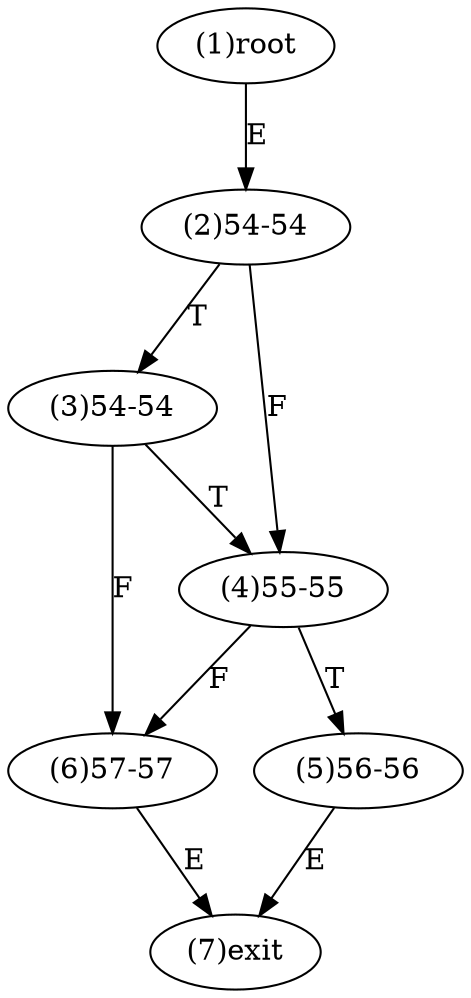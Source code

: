digraph "" { 
1[ label="(1)root"];
2[ label="(2)54-54"];
3[ label="(3)54-54"];
4[ label="(4)55-55"];
5[ label="(5)56-56"];
6[ label="(6)57-57"];
7[ label="(7)exit"];
1->2[ label="E"];
2->4[ label="F"];
2->3[ label="T"];
3->6[ label="F"];
3->4[ label="T"];
4->6[ label="F"];
4->5[ label="T"];
5->7[ label="E"];
6->7[ label="E"];
}